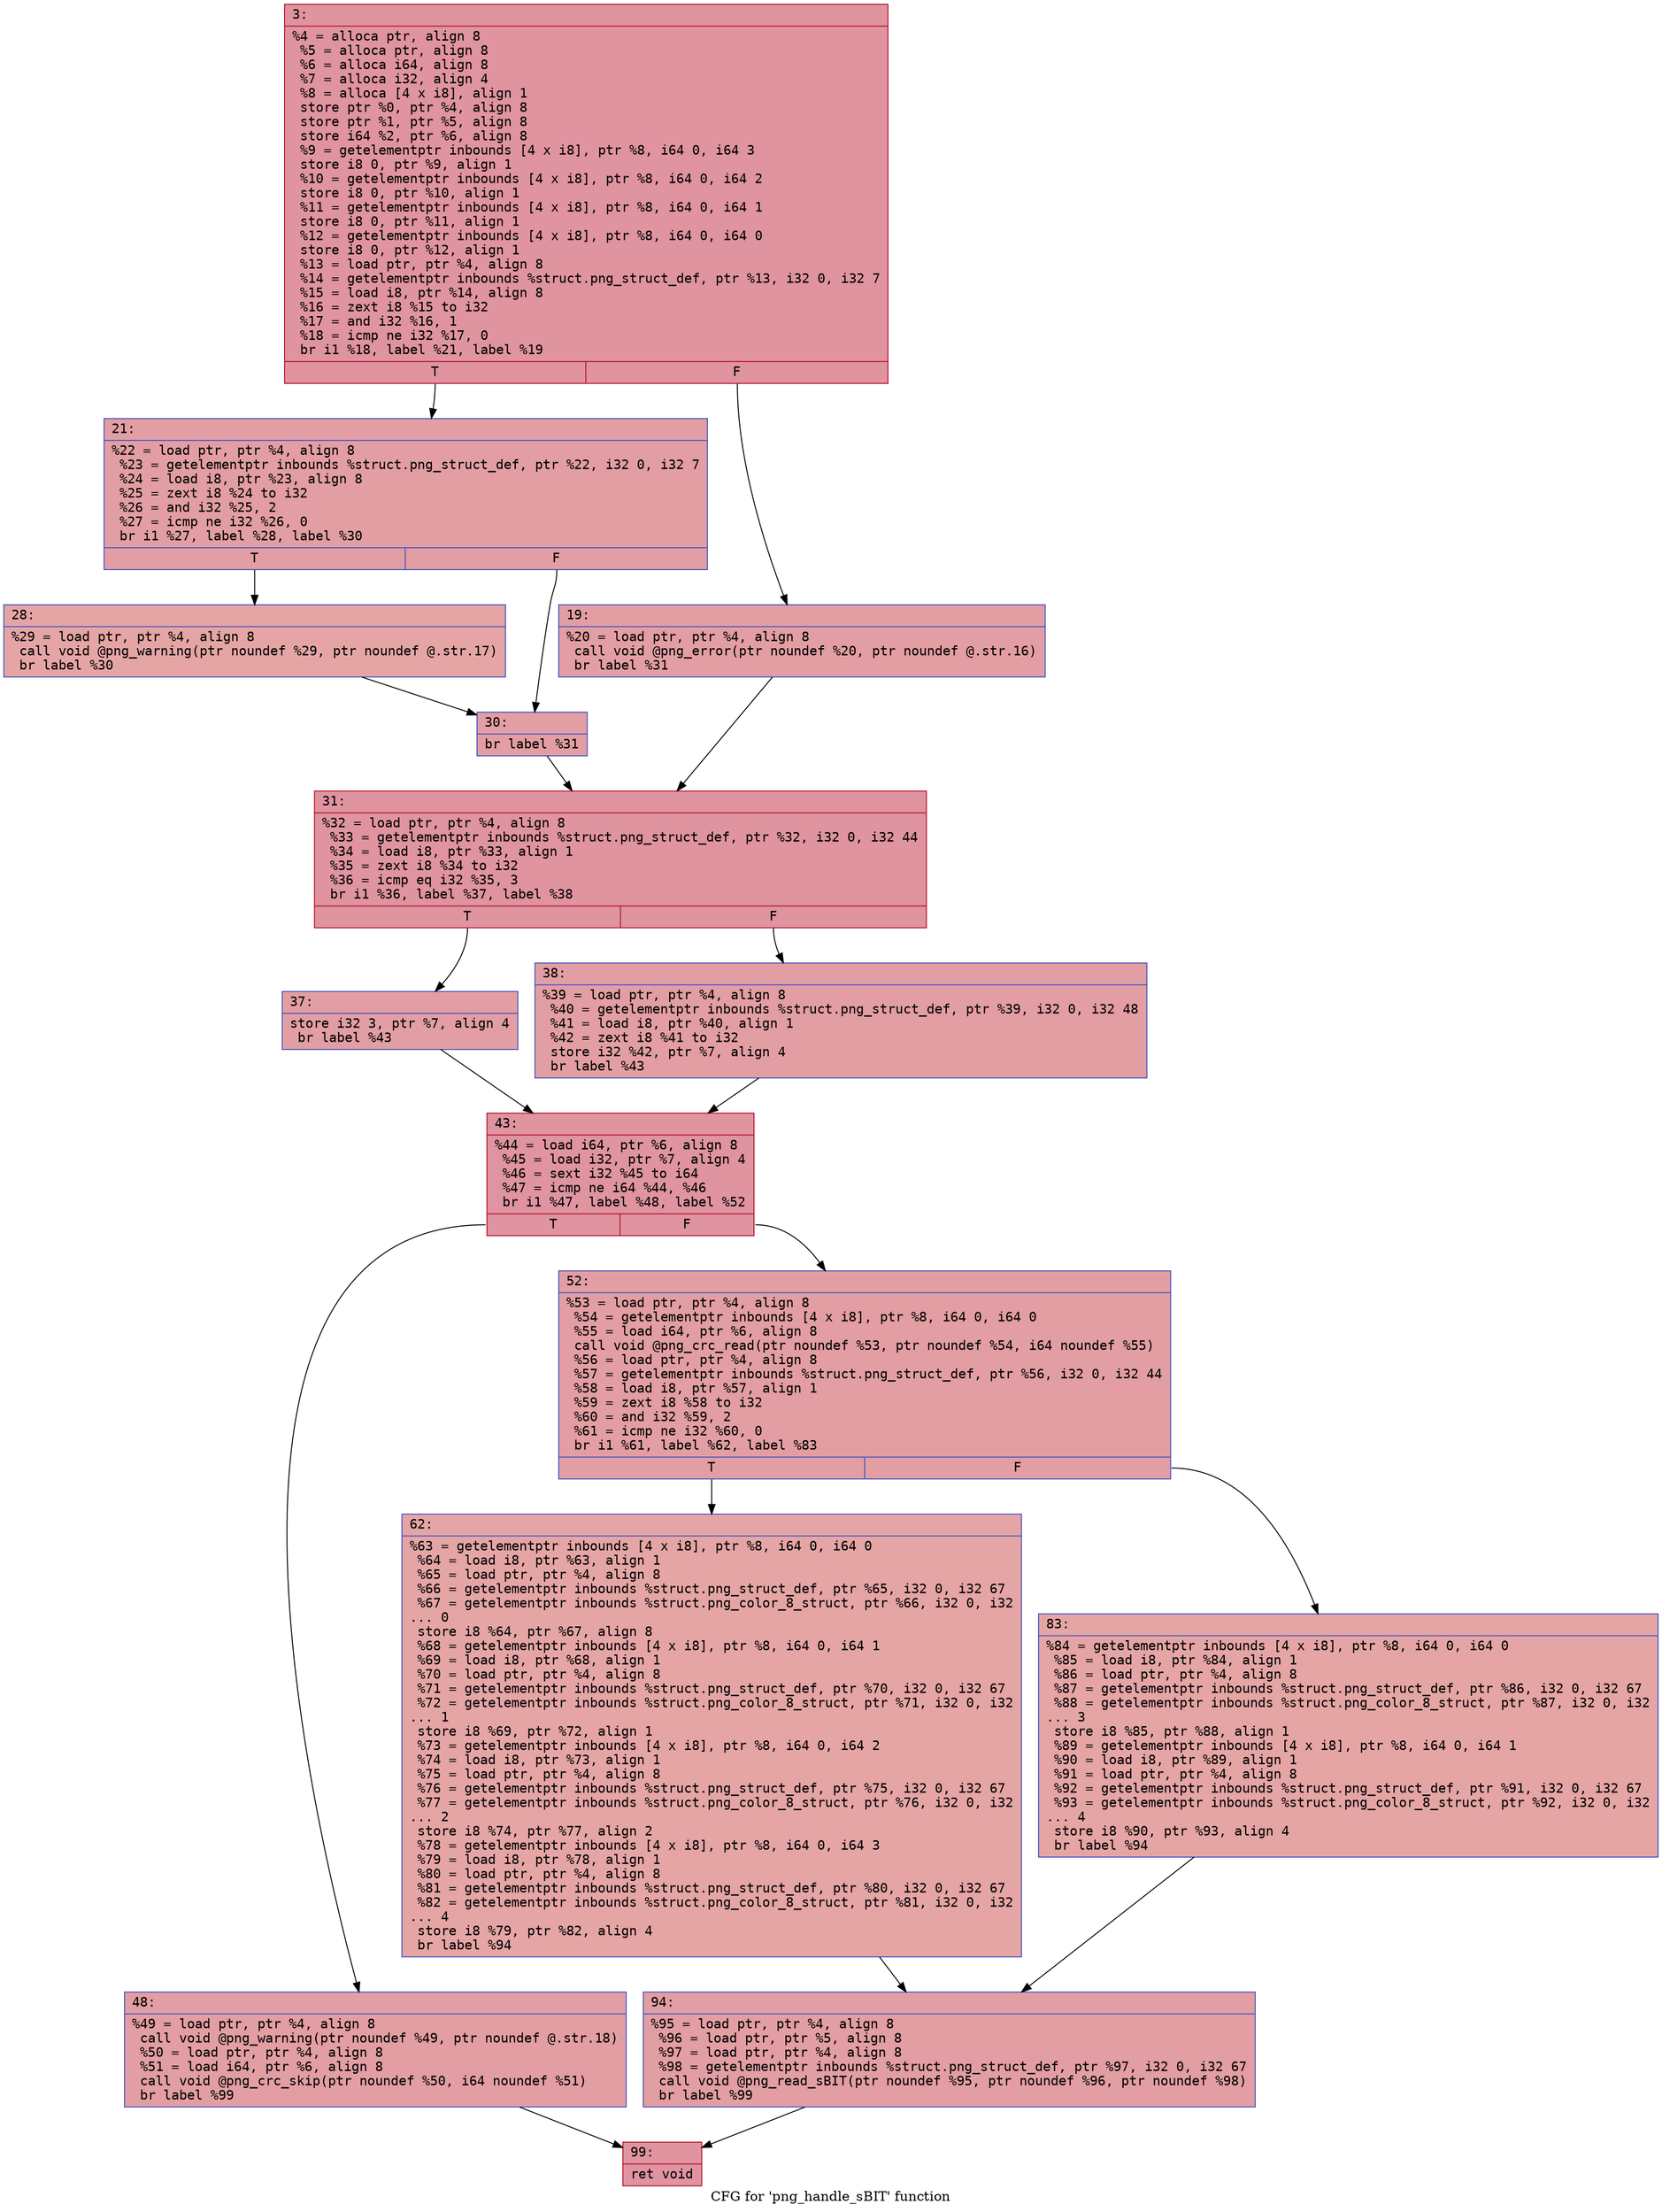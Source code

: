 digraph "CFG for 'png_handle_sBIT' function" {
	label="CFG for 'png_handle_sBIT' function";

	Node0x600001f7ba20 [shape=record,color="#b70d28ff", style=filled, fillcolor="#b70d2870" fontname="Courier",label="{3:\l|  %4 = alloca ptr, align 8\l  %5 = alloca ptr, align 8\l  %6 = alloca i64, align 8\l  %7 = alloca i32, align 4\l  %8 = alloca [4 x i8], align 1\l  store ptr %0, ptr %4, align 8\l  store ptr %1, ptr %5, align 8\l  store i64 %2, ptr %6, align 8\l  %9 = getelementptr inbounds [4 x i8], ptr %8, i64 0, i64 3\l  store i8 0, ptr %9, align 1\l  %10 = getelementptr inbounds [4 x i8], ptr %8, i64 0, i64 2\l  store i8 0, ptr %10, align 1\l  %11 = getelementptr inbounds [4 x i8], ptr %8, i64 0, i64 1\l  store i8 0, ptr %11, align 1\l  %12 = getelementptr inbounds [4 x i8], ptr %8, i64 0, i64 0\l  store i8 0, ptr %12, align 1\l  %13 = load ptr, ptr %4, align 8\l  %14 = getelementptr inbounds %struct.png_struct_def, ptr %13, i32 0, i32 7\l  %15 = load i8, ptr %14, align 8\l  %16 = zext i8 %15 to i32\l  %17 = and i32 %16, 1\l  %18 = icmp ne i32 %17, 0\l  br i1 %18, label %21, label %19\l|{<s0>T|<s1>F}}"];
	Node0x600001f7ba20:s0 -> Node0x600001f7bac0[tooltip="3 -> 21\nProbability 50.00%" ];
	Node0x600001f7ba20:s1 -> Node0x600001f7ba70[tooltip="3 -> 19\nProbability 50.00%" ];
	Node0x600001f7ba70 [shape=record,color="#3d50c3ff", style=filled, fillcolor="#be242e70" fontname="Courier",label="{19:\l|  %20 = load ptr, ptr %4, align 8\l  call void @png_error(ptr noundef %20, ptr noundef @.str.16)\l  br label %31\l}"];
	Node0x600001f7ba70 -> Node0x600001f7bbb0[tooltip="19 -> 31\nProbability 100.00%" ];
	Node0x600001f7bac0 [shape=record,color="#3d50c3ff", style=filled, fillcolor="#be242e70" fontname="Courier",label="{21:\l|  %22 = load ptr, ptr %4, align 8\l  %23 = getelementptr inbounds %struct.png_struct_def, ptr %22, i32 0, i32 7\l  %24 = load i8, ptr %23, align 8\l  %25 = zext i8 %24 to i32\l  %26 = and i32 %25, 2\l  %27 = icmp ne i32 %26, 0\l  br i1 %27, label %28, label %30\l|{<s0>T|<s1>F}}"];
	Node0x600001f7bac0:s0 -> Node0x600001f7bb10[tooltip="21 -> 28\nProbability 50.00%" ];
	Node0x600001f7bac0:s1 -> Node0x600001f7bb60[tooltip="21 -> 30\nProbability 50.00%" ];
	Node0x600001f7bb10 [shape=record,color="#3d50c3ff", style=filled, fillcolor="#c5333470" fontname="Courier",label="{28:\l|  %29 = load ptr, ptr %4, align 8\l  call void @png_warning(ptr noundef %29, ptr noundef @.str.17)\l  br label %30\l}"];
	Node0x600001f7bb10 -> Node0x600001f7bb60[tooltip="28 -> 30\nProbability 100.00%" ];
	Node0x600001f7bb60 [shape=record,color="#3d50c3ff", style=filled, fillcolor="#be242e70" fontname="Courier",label="{30:\l|  br label %31\l}"];
	Node0x600001f7bb60 -> Node0x600001f7bbb0[tooltip="30 -> 31\nProbability 100.00%" ];
	Node0x600001f7bbb0 [shape=record,color="#b70d28ff", style=filled, fillcolor="#b70d2870" fontname="Courier",label="{31:\l|  %32 = load ptr, ptr %4, align 8\l  %33 = getelementptr inbounds %struct.png_struct_def, ptr %32, i32 0, i32 44\l  %34 = load i8, ptr %33, align 1\l  %35 = zext i8 %34 to i32\l  %36 = icmp eq i32 %35, 3\l  br i1 %36, label %37, label %38\l|{<s0>T|<s1>F}}"];
	Node0x600001f7bbb0:s0 -> Node0x600001f7bc00[tooltip="31 -> 37\nProbability 50.00%" ];
	Node0x600001f7bbb0:s1 -> Node0x600001f7bc50[tooltip="31 -> 38\nProbability 50.00%" ];
	Node0x600001f7bc00 [shape=record,color="#3d50c3ff", style=filled, fillcolor="#be242e70" fontname="Courier",label="{37:\l|  store i32 3, ptr %7, align 4\l  br label %43\l}"];
	Node0x600001f7bc00 -> Node0x600001f7bca0[tooltip="37 -> 43\nProbability 100.00%" ];
	Node0x600001f7bc50 [shape=record,color="#3d50c3ff", style=filled, fillcolor="#be242e70" fontname="Courier",label="{38:\l|  %39 = load ptr, ptr %4, align 8\l  %40 = getelementptr inbounds %struct.png_struct_def, ptr %39, i32 0, i32 48\l  %41 = load i8, ptr %40, align 1\l  %42 = zext i8 %41 to i32\l  store i32 %42, ptr %7, align 4\l  br label %43\l}"];
	Node0x600001f7bc50 -> Node0x600001f7bca0[tooltip="38 -> 43\nProbability 100.00%" ];
	Node0x600001f7bca0 [shape=record,color="#b70d28ff", style=filled, fillcolor="#b70d2870" fontname="Courier",label="{43:\l|  %44 = load i64, ptr %6, align 8\l  %45 = load i32, ptr %7, align 4\l  %46 = sext i32 %45 to i64\l  %47 = icmp ne i64 %44, %46\l  br i1 %47, label %48, label %52\l|{<s0>T|<s1>F}}"];
	Node0x600001f7bca0:s0 -> Node0x600001f7bcf0[tooltip="43 -> 48\nProbability 50.00%" ];
	Node0x600001f7bca0:s1 -> Node0x600001f7bd40[tooltip="43 -> 52\nProbability 50.00%" ];
	Node0x600001f7bcf0 [shape=record,color="#3d50c3ff", style=filled, fillcolor="#be242e70" fontname="Courier",label="{48:\l|  %49 = load ptr, ptr %4, align 8\l  call void @png_warning(ptr noundef %49, ptr noundef @.str.18)\l  %50 = load ptr, ptr %4, align 8\l  %51 = load i64, ptr %6, align 8\l  call void @png_crc_skip(ptr noundef %50, i64 noundef %51)\l  br label %99\l}"];
	Node0x600001f7bcf0 -> Node0x600001f7be80[tooltip="48 -> 99\nProbability 100.00%" ];
	Node0x600001f7bd40 [shape=record,color="#3d50c3ff", style=filled, fillcolor="#be242e70" fontname="Courier",label="{52:\l|  %53 = load ptr, ptr %4, align 8\l  %54 = getelementptr inbounds [4 x i8], ptr %8, i64 0, i64 0\l  %55 = load i64, ptr %6, align 8\l  call void @png_crc_read(ptr noundef %53, ptr noundef %54, i64 noundef %55)\l  %56 = load ptr, ptr %4, align 8\l  %57 = getelementptr inbounds %struct.png_struct_def, ptr %56, i32 0, i32 44\l  %58 = load i8, ptr %57, align 1\l  %59 = zext i8 %58 to i32\l  %60 = and i32 %59, 2\l  %61 = icmp ne i32 %60, 0\l  br i1 %61, label %62, label %83\l|{<s0>T|<s1>F}}"];
	Node0x600001f7bd40:s0 -> Node0x600001f7bd90[tooltip="52 -> 62\nProbability 50.00%" ];
	Node0x600001f7bd40:s1 -> Node0x600001f7bde0[tooltip="52 -> 83\nProbability 50.00%" ];
	Node0x600001f7bd90 [shape=record,color="#3d50c3ff", style=filled, fillcolor="#c5333470" fontname="Courier",label="{62:\l|  %63 = getelementptr inbounds [4 x i8], ptr %8, i64 0, i64 0\l  %64 = load i8, ptr %63, align 1\l  %65 = load ptr, ptr %4, align 8\l  %66 = getelementptr inbounds %struct.png_struct_def, ptr %65, i32 0, i32 67\l  %67 = getelementptr inbounds %struct.png_color_8_struct, ptr %66, i32 0, i32\l... 0\l  store i8 %64, ptr %67, align 8\l  %68 = getelementptr inbounds [4 x i8], ptr %8, i64 0, i64 1\l  %69 = load i8, ptr %68, align 1\l  %70 = load ptr, ptr %4, align 8\l  %71 = getelementptr inbounds %struct.png_struct_def, ptr %70, i32 0, i32 67\l  %72 = getelementptr inbounds %struct.png_color_8_struct, ptr %71, i32 0, i32\l... 1\l  store i8 %69, ptr %72, align 1\l  %73 = getelementptr inbounds [4 x i8], ptr %8, i64 0, i64 2\l  %74 = load i8, ptr %73, align 1\l  %75 = load ptr, ptr %4, align 8\l  %76 = getelementptr inbounds %struct.png_struct_def, ptr %75, i32 0, i32 67\l  %77 = getelementptr inbounds %struct.png_color_8_struct, ptr %76, i32 0, i32\l... 2\l  store i8 %74, ptr %77, align 2\l  %78 = getelementptr inbounds [4 x i8], ptr %8, i64 0, i64 3\l  %79 = load i8, ptr %78, align 1\l  %80 = load ptr, ptr %4, align 8\l  %81 = getelementptr inbounds %struct.png_struct_def, ptr %80, i32 0, i32 67\l  %82 = getelementptr inbounds %struct.png_color_8_struct, ptr %81, i32 0, i32\l... 4\l  store i8 %79, ptr %82, align 4\l  br label %94\l}"];
	Node0x600001f7bd90 -> Node0x600001f7be30[tooltip="62 -> 94\nProbability 100.00%" ];
	Node0x600001f7bde0 [shape=record,color="#3d50c3ff", style=filled, fillcolor="#c5333470" fontname="Courier",label="{83:\l|  %84 = getelementptr inbounds [4 x i8], ptr %8, i64 0, i64 0\l  %85 = load i8, ptr %84, align 1\l  %86 = load ptr, ptr %4, align 8\l  %87 = getelementptr inbounds %struct.png_struct_def, ptr %86, i32 0, i32 67\l  %88 = getelementptr inbounds %struct.png_color_8_struct, ptr %87, i32 0, i32\l... 3\l  store i8 %85, ptr %88, align 1\l  %89 = getelementptr inbounds [4 x i8], ptr %8, i64 0, i64 1\l  %90 = load i8, ptr %89, align 1\l  %91 = load ptr, ptr %4, align 8\l  %92 = getelementptr inbounds %struct.png_struct_def, ptr %91, i32 0, i32 67\l  %93 = getelementptr inbounds %struct.png_color_8_struct, ptr %92, i32 0, i32\l... 4\l  store i8 %90, ptr %93, align 4\l  br label %94\l}"];
	Node0x600001f7bde0 -> Node0x600001f7be30[tooltip="83 -> 94\nProbability 100.00%" ];
	Node0x600001f7be30 [shape=record,color="#3d50c3ff", style=filled, fillcolor="#be242e70" fontname="Courier",label="{94:\l|  %95 = load ptr, ptr %4, align 8\l  %96 = load ptr, ptr %5, align 8\l  %97 = load ptr, ptr %4, align 8\l  %98 = getelementptr inbounds %struct.png_struct_def, ptr %97, i32 0, i32 67\l  call void @png_read_sBIT(ptr noundef %95, ptr noundef %96, ptr noundef %98)\l  br label %99\l}"];
	Node0x600001f7be30 -> Node0x600001f7be80[tooltip="94 -> 99\nProbability 100.00%" ];
	Node0x600001f7be80 [shape=record,color="#b70d28ff", style=filled, fillcolor="#b70d2870" fontname="Courier",label="{99:\l|  ret void\l}"];
}

